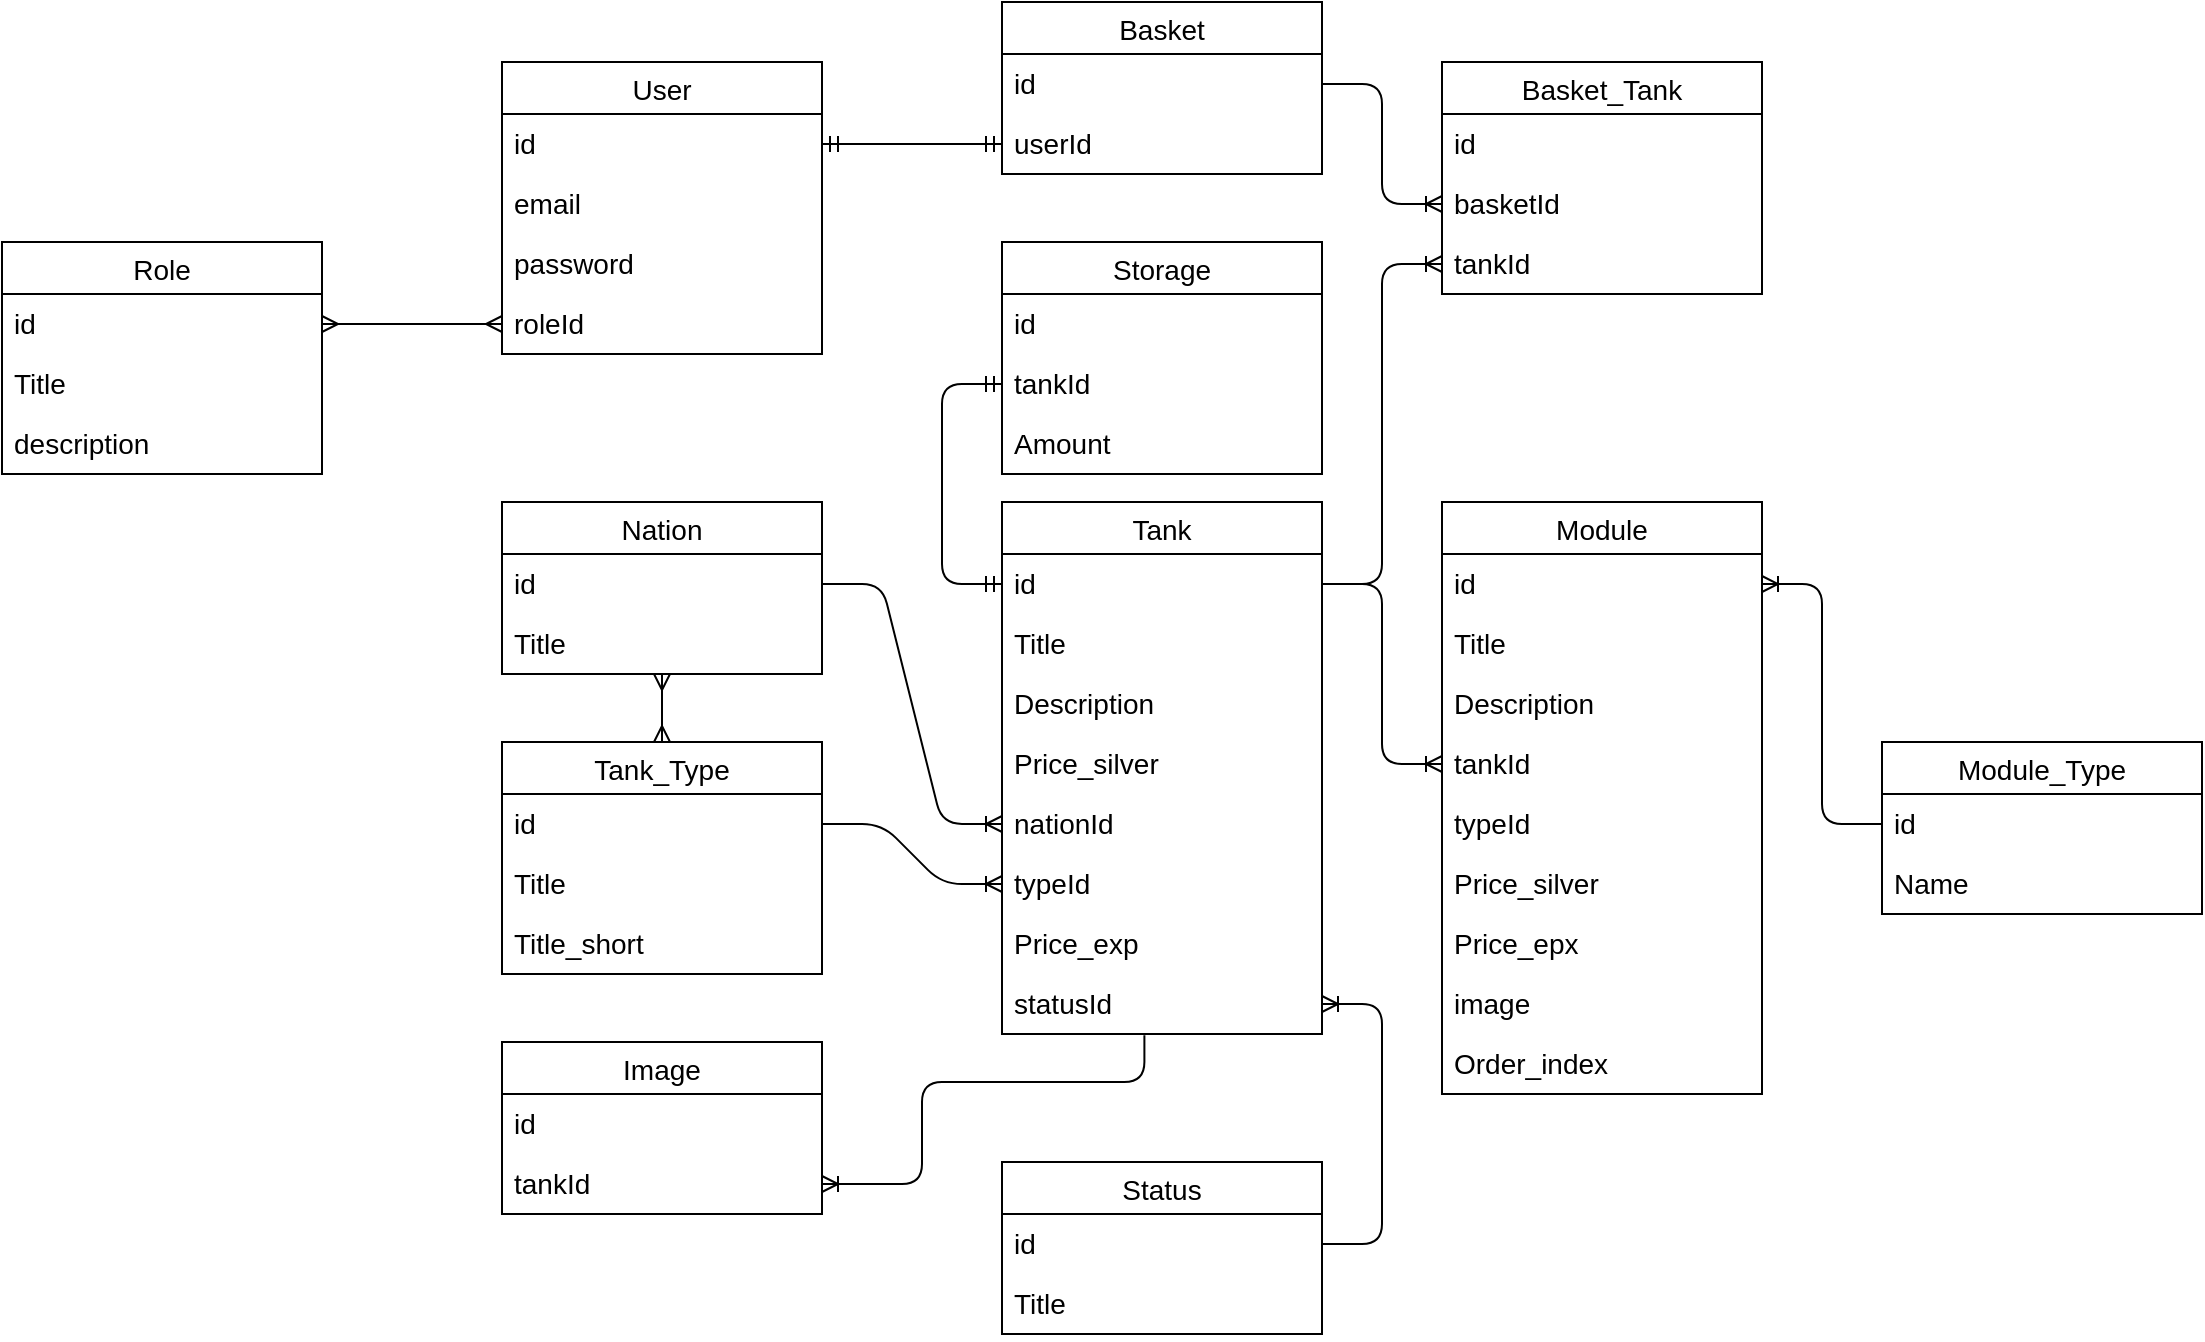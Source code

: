 <mxfile version="14.9.1" type="device"><diagram id="2UXG3l0TDdpCxVejeIA4" name="Страница 1"><mxGraphModel dx="1024" dy="655" grid="1" gridSize="10" guides="1" tooltips="1" connect="1" arrows="1" fold="1" page="0" pageScale="1" pageWidth="1169" pageHeight="827" math="0" shadow="0"><root><mxCell id="0"/><mxCell id="1" parent="0"/><mxCell id="XkkdWYoZgNeXIc9XYmZL-1" value="User" style="swimlane;fontStyle=0;childLayout=stackLayout;horizontal=1;startSize=26;horizontalStack=0;resizeParent=1;resizeParentMax=0;resizeLast=0;collapsible=1;marginBottom=0;align=center;fontSize=14;" vertex="1" parent="1"><mxGeometry x="440" y="280" width="160" height="146" as="geometry"/></mxCell><mxCell id="XkkdWYoZgNeXIc9XYmZL-2" value="id" style="text;strokeColor=none;fillColor=none;spacingLeft=4;spacingRight=4;overflow=hidden;rotatable=0;points=[[0,0.5],[1,0.5]];portConstraint=eastwest;fontSize=14;" vertex="1" parent="XkkdWYoZgNeXIc9XYmZL-1"><mxGeometry y="26" width="160" height="30" as="geometry"/></mxCell><mxCell id="XkkdWYoZgNeXIc9XYmZL-3" value="email" style="text;strokeColor=none;fillColor=none;spacingLeft=4;spacingRight=4;overflow=hidden;rotatable=0;points=[[0,0.5],[1,0.5]];portConstraint=eastwest;fontSize=14;" vertex="1" parent="XkkdWYoZgNeXIc9XYmZL-1"><mxGeometry y="56" width="160" height="30" as="geometry"/></mxCell><mxCell id="XkkdWYoZgNeXIc9XYmZL-4" value="password" style="text;strokeColor=none;fillColor=none;spacingLeft=4;spacingRight=4;overflow=hidden;rotatable=0;points=[[0,0.5],[1,0.5]];portConstraint=eastwest;fontSize=14;" vertex="1" parent="XkkdWYoZgNeXIc9XYmZL-1"><mxGeometry y="86" width="160" height="30" as="geometry"/></mxCell><mxCell id="XkkdWYoZgNeXIc9XYmZL-5" value="roleId" style="text;strokeColor=none;fillColor=none;spacingLeft=4;spacingRight=4;overflow=hidden;rotatable=0;points=[[0,0.5],[1,0.5]];portConstraint=eastwest;fontSize=14;" vertex="1" parent="XkkdWYoZgNeXIc9XYmZL-1"><mxGeometry y="116" width="160" height="30" as="geometry"/></mxCell><mxCell id="XkkdWYoZgNeXIc9XYmZL-6" value="Role" style="swimlane;fontStyle=0;childLayout=stackLayout;horizontal=1;startSize=26;horizontalStack=0;resizeParent=1;resizeParentMax=0;resizeLast=0;collapsible=1;marginBottom=0;align=center;fontSize=14;" vertex="1" parent="1"><mxGeometry x="190" y="370" width="160" height="116" as="geometry"/></mxCell><mxCell id="XkkdWYoZgNeXIc9XYmZL-7" value="id" style="text;strokeColor=none;fillColor=none;spacingLeft=4;spacingRight=4;overflow=hidden;rotatable=0;points=[[0,0.5],[1,0.5]];portConstraint=eastwest;fontSize=14;" vertex="1" parent="XkkdWYoZgNeXIc9XYmZL-6"><mxGeometry y="26" width="160" height="30" as="geometry"/></mxCell><mxCell id="XkkdWYoZgNeXIc9XYmZL-8" value="Title" style="text;strokeColor=none;fillColor=none;spacingLeft=4;spacingRight=4;overflow=hidden;rotatable=0;points=[[0,0.5],[1,0.5]];portConstraint=eastwest;fontSize=14;" vertex="1" parent="XkkdWYoZgNeXIc9XYmZL-6"><mxGeometry y="56" width="160" height="30" as="geometry"/></mxCell><mxCell id="XkkdWYoZgNeXIc9XYmZL-9" value="description" style="text;strokeColor=none;fillColor=none;spacingLeft=4;spacingRight=4;overflow=hidden;rotatable=0;points=[[0,0.5],[1,0.5]];portConstraint=eastwest;fontSize=14;" vertex="1" parent="XkkdWYoZgNeXIc9XYmZL-6"><mxGeometry y="86" width="160" height="30" as="geometry"/></mxCell><mxCell id="XkkdWYoZgNeXIc9XYmZL-10" value="" style="edgeStyle=entityRelationEdgeStyle;fontSize=12;html=1;endArrow=ERmany;startArrow=ERmany;exitX=1;exitY=0.5;exitDx=0;exitDy=0;entryX=0;entryY=0.5;entryDx=0;entryDy=0;" edge="1" parent="1" source="XkkdWYoZgNeXIc9XYmZL-7" target="XkkdWYoZgNeXIc9XYmZL-5"><mxGeometry width="100" height="100" relative="1" as="geometry"><mxPoint x="470" y="390" as="sourcePoint"/><mxPoint x="570" y="290" as="targetPoint"/></mxGeometry></mxCell><mxCell id="XkkdWYoZgNeXIc9XYmZL-11" value="Basket" style="swimlane;fontStyle=0;childLayout=stackLayout;horizontal=1;startSize=26;horizontalStack=0;resizeParent=1;resizeParentMax=0;resizeLast=0;collapsible=1;marginBottom=0;align=center;fontSize=14;" vertex="1" parent="1"><mxGeometry x="690" y="250" width="160" height="86" as="geometry"/></mxCell><mxCell id="XkkdWYoZgNeXIc9XYmZL-12" value="id" style="text;strokeColor=none;fillColor=none;spacingLeft=4;spacingRight=4;overflow=hidden;rotatable=0;points=[[0,0.5],[1,0.5]];portConstraint=eastwest;fontSize=14;" vertex="1" parent="XkkdWYoZgNeXIc9XYmZL-11"><mxGeometry y="26" width="160" height="30" as="geometry"/></mxCell><mxCell id="XkkdWYoZgNeXIc9XYmZL-13" value="userId" style="text;strokeColor=none;fillColor=none;spacingLeft=4;spacingRight=4;overflow=hidden;rotatable=0;points=[[0,0.5],[1,0.5]];portConstraint=eastwest;fontSize=14;" vertex="1" parent="XkkdWYoZgNeXIc9XYmZL-11"><mxGeometry y="56" width="160" height="30" as="geometry"/></mxCell><mxCell id="XkkdWYoZgNeXIc9XYmZL-15" value="" style="edgeStyle=entityRelationEdgeStyle;fontSize=12;html=1;endArrow=ERmandOne;startArrow=ERmandOne;entryX=0;entryY=0.5;entryDx=0;entryDy=0;exitX=1;exitY=0.5;exitDx=0;exitDy=0;" edge="1" parent="1" source="XkkdWYoZgNeXIc9XYmZL-2" target="XkkdWYoZgNeXIc9XYmZL-13"><mxGeometry width="100" height="100" relative="1" as="geometry"><mxPoint x="470" y="390" as="sourcePoint"/><mxPoint x="570" y="290" as="targetPoint"/></mxGeometry></mxCell><mxCell id="XkkdWYoZgNeXIc9XYmZL-16" value="Tank" style="swimlane;fontStyle=0;childLayout=stackLayout;horizontal=1;startSize=26;horizontalStack=0;resizeParent=1;resizeParentMax=0;resizeLast=0;collapsible=1;marginBottom=0;align=center;fontSize=14;" vertex="1" parent="1"><mxGeometry x="690" y="500" width="160" height="266" as="geometry"/></mxCell><mxCell id="XkkdWYoZgNeXIc9XYmZL-17" value="id" style="text;strokeColor=none;fillColor=none;spacingLeft=4;spacingRight=4;overflow=hidden;rotatable=0;points=[[0,0.5],[1,0.5]];portConstraint=eastwest;fontSize=14;" vertex="1" parent="XkkdWYoZgNeXIc9XYmZL-16"><mxGeometry y="26" width="160" height="30" as="geometry"/></mxCell><mxCell id="XkkdWYoZgNeXIc9XYmZL-18" value="Title" style="text;strokeColor=none;fillColor=none;spacingLeft=4;spacingRight=4;overflow=hidden;rotatable=0;points=[[0,0.5],[1,0.5]];portConstraint=eastwest;fontSize=14;" vertex="1" parent="XkkdWYoZgNeXIc9XYmZL-16"><mxGeometry y="56" width="160" height="30" as="geometry"/></mxCell><mxCell id="XkkdWYoZgNeXIc9XYmZL-19" value="Description" style="text;strokeColor=none;fillColor=none;spacingLeft=4;spacingRight=4;overflow=hidden;rotatable=0;points=[[0,0.5],[1,0.5]];portConstraint=eastwest;fontSize=14;" vertex="1" parent="XkkdWYoZgNeXIc9XYmZL-16"><mxGeometry y="86" width="160" height="30" as="geometry"/></mxCell><mxCell id="XkkdWYoZgNeXIc9XYmZL-20" value="Price_silver" style="text;strokeColor=none;fillColor=none;spacingLeft=4;spacingRight=4;overflow=hidden;rotatable=0;points=[[0,0.5],[1,0.5]];portConstraint=eastwest;fontSize=14;" vertex="1" parent="XkkdWYoZgNeXIc9XYmZL-16"><mxGeometry y="116" width="160" height="30" as="geometry"/></mxCell><mxCell id="XkkdWYoZgNeXIc9XYmZL-21" value="nationId" style="text;strokeColor=none;fillColor=none;spacingLeft=4;spacingRight=4;overflow=hidden;rotatable=0;points=[[0,0.5],[1,0.5]];portConstraint=eastwest;fontSize=14;" vertex="1" parent="XkkdWYoZgNeXIc9XYmZL-16"><mxGeometry y="146" width="160" height="30" as="geometry"/></mxCell><mxCell id="XkkdWYoZgNeXIc9XYmZL-22" value="typeId" style="text;strokeColor=none;fillColor=none;spacingLeft=4;spacingRight=4;overflow=hidden;rotatable=0;points=[[0,0.5],[1,0.5]];portConstraint=eastwest;fontSize=14;" vertex="1" parent="XkkdWYoZgNeXIc9XYmZL-16"><mxGeometry y="176" width="160" height="30" as="geometry"/></mxCell><mxCell id="XkkdWYoZgNeXIc9XYmZL-58" value="Price_exp" style="text;strokeColor=none;fillColor=none;spacingLeft=4;spacingRight=4;overflow=hidden;rotatable=0;points=[[0,0.5],[1,0.5]];portConstraint=eastwest;fontSize=14;" vertex="1" parent="XkkdWYoZgNeXIc9XYmZL-16"><mxGeometry y="206" width="160" height="30" as="geometry"/></mxCell><mxCell id="XkkdWYoZgNeXIc9XYmZL-70" value="statusId" style="text;strokeColor=none;fillColor=none;spacingLeft=4;spacingRight=4;overflow=hidden;rotatable=0;points=[[0,0.5],[1,0.5]];portConstraint=eastwest;fontSize=14;" vertex="1" parent="XkkdWYoZgNeXIc9XYmZL-16"><mxGeometry y="236" width="160" height="30" as="geometry"/></mxCell><mxCell id="XkkdWYoZgNeXIc9XYmZL-24" value="Image" style="swimlane;fontStyle=0;childLayout=stackLayout;horizontal=1;startSize=26;horizontalStack=0;resizeParent=1;resizeParentMax=0;resizeLast=0;collapsible=1;marginBottom=0;align=center;fontSize=14;" vertex="1" parent="1"><mxGeometry x="440" y="770" width="160" height="86" as="geometry"/></mxCell><mxCell id="XkkdWYoZgNeXIc9XYmZL-25" value="id" style="text;strokeColor=none;fillColor=none;spacingLeft=4;spacingRight=4;overflow=hidden;rotatable=0;points=[[0,0.5],[1,0.5]];portConstraint=eastwest;fontSize=14;" vertex="1" parent="XkkdWYoZgNeXIc9XYmZL-24"><mxGeometry y="26" width="160" height="30" as="geometry"/></mxCell><mxCell id="XkkdWYoZgNeXIc9XYmZL-26" value="tankId" style="text;strokeColor=none;fillColor=none;spacingLeft=4;spacingRight=4;overflow=hidden;rotatable=0;points=[[0,0.5],[1,0.5]];portConstraint=eastwest;fontSize=14;" vertex="1" parent="XkkdWYoZgNeXIc9XYmZL-24"><mxGeometry y="56" width="160" height="30" as="geometry"/></mxCell><mxCell id="XkkdWYoZgNeXIc9XYmZL-27" value="Nation" style="swimlane;fontStyle=0;childLayout=stackLayout;horizontal=1;startSize=26;horizontalStack=0;resizeParent=1;resizeParentMax=0;resizeLast=0;collapsible=1;marginBottom=0;align=center;fontSize=14;" vertex="1" parent="1"><mxGeometry x="440" y="500" width="160" height="86" as="geometry"/></mxCell><mxCell id="XkkdWYoZgNeXIc9XYmZL-28" value="id" style="text;strokeColor=none;fillColor=none;spacingLeft=4;spacingRight=4;overflow=hidden;rotatable=0;points=[[0,0.5],[1,0.5]];portConstraint=eastwest;fontSize=14;" vertex="1" parent="XkkdWYoZgNeXIc9XYmZL-27"><mxGeometry y="26" width="160" height="30" as="geometry"/></mxCell><mxCell id="XkkdWYoZgNeXIc9XYmZL-29" value="Title" style="text;strokeColor=none;fillColor=none;spacingLeft=4;spacingRight=4;overflow=hidden;rotatable=0;points=[[0,0.5],[1,0.5]];portConstraint=eastwest;fontSize=14;" vertex="1" parent="XkkdWYoZgNeXIc9XYmZL-27"><mxGeometry y="56" width="160" height="30" as="geometry"/></mxCell><mxCell id="XkkdWYoZgNeXIc9XYmZL-30" value="Tank_Type" style="swimlane;fontStyle=0;childLayout=stackLayout;horizontal=1;startSize=26;horizontalStack=0;resizeParent=1;resizeParentMax=0;resizeLast=0;collapsible=1;marginBottom=0;align=center;fontSize=14;" vertex="1" parent="1"><mxGeometry x="440" y="620" width="160" height="116" as="geometry"/></mxCell><mxCell id="XkkdWYoZgNeXIc9XYmZL-31" value="id" style="text;strokeColor=none;fillColor=none;spacingLeft=4;spacingRight=4;overflow=hidden;rotatable=0;points=[[0,0.5],[1,0.5]];portConstraint=eastwest;fontSize=14;" vertex="1" parent="XkkdWYoZgNeXIc9XYmZL-30"><mxGeometry y="26" width="160" height="30" as="geometry"/></mxCell><mxCell id="XkkdWYoZgNeXIc9XYmZL-32" value="Title" style="text;strokeColor=none;fillColor=none;spacingLeft=4;spacingRight=4;overflow=hidden;rotatable=0;points=[[0,0.5],[1,0.5]];portConstraint=eastwest;fontSize=14;" vertex="1" parent="XkkdWYoZgNeXIc9XYmZL-30"><mxGeometry y="56" width="160" height="30" as="geometry"/></mxCell><mxCell id="XkkdWYoZgNeXIc9XYmZL-45" value="Title_short" style="text;strokeColor=none;fillColor=none;spacingLeft=4;spacingRight=4;overflow=hidden;rotatable=0;points=[[0,0.5],[1,0.5]];portConstraint=eastwest;fontSize=14;" vertex="1" parent="XkkdWYoZgNeXIc9XYmZL-30"><mxGeometry y="86" width="160" height="30" as="geometry"/></mxCell><mxCell id="XkkdWYoZgNeXIc9XYmZL-33" value="Basket_Tank" style="swimlane;fontStyle=0;childLayout=stackLayout;horizontal=1;startSize=26;horizontalStack=0;resizeParent=1;resizeParentMax=0;resizeLast=0;collapsible=1;marginBottom=0;align=center;fontSize=14;" vertex="1" parent="1"><mxGeometry x="910" y="280" width="160" height="116" as="geometry"/></mxCell><mxCell id="XkkdWYoZgNeXIc9XYmZL-34" value="id" style="text;strokeColor=none;fillColor=none;spacingLeft=4;spacingRight=4;overflow=hidden;rotatable=0;points=[[0,0.5],[1,0.5]];portConstraint=eastwest;fontSize=14;" vertex="1" parent="XkkdWYoZgNeXIc9XYmZL-33"><mxGeometry y="26" width="160" height="30" as="geometry"/></mxCell><mxCell id="XkkdWYoZgNeXIc9XYmZL-51" value="basketId" style="text;strokeColor=none;fillColor=none;spacingLeft=4;spacingRight=4;overflow=hidden;rotatable=0;points=[[0,0.5],[1,0.5]];portConstraint=eastwest;fontSize=14;" vertex="1" parent="XkkdWYoZgNeXIc9XYmZL-33"><mxGeometry y="56" width="160" height="30" as="geometry"/></mxCell><mxCell id="XkkdWYoZgNeXIc9XYmZL-35" value="tankId" style="text;strokeColor=none;fillColor=none;spacingLeft=4;spacingRight=4;overflow=hidden;rotatable=0;points=[[0,0.5],[1,0.5]];portConstraint=eastwest;fontSize=14;" vertex="1" parent="XkkdWYoZgNeXIc9XYmZL-33"><mxGeometry y="86" width="160" height="30" as="geometry"/></mxCell><mxCell id="XkkdWYoZgNeXIc9XYmZL-36" value="Module" style="swimlane;fontStyle=0;childLayout=stackLayout;horizontal=1;startSize=26;horizontalStack=0;resizeParent=1;resizeParentMax=0;resizeLast=0;collapsible=1;marginBottom=0;align=center;fontSize=14;" vertex="1" parent="1"><mxGeometry x="910" y="500" width="160" height="296" as="geometry"/></mxCell><mxCell id="XkkdWYoZgNeXIc9XYmZL-37" value="id" style="text;strokeColor=none;fillColor=none;spacingLeft=4;spacingRight=4;overflow=hidden;rotatable=0;points=[[0,0.5],[1,0.5]];portConstraint=eastwest;fontSize=14;" vertex="1" parent="XkkdWYoZgNeXIc9XYmZL-36"><mxGeometry y="26" width="160" height="30" as="geometry"/></mxCell><mxCell id="XkkdWYoZgNeXIc9XYmZL-38" value="Title" style="text;strokeColor=none;fillColor=none;spacingLeft=4;spacingRight=4;overflow=hidden;rotatable=0;points=[[0,0.5],[1,0.5]];portConstraint=eastwest;fontSize=14;" vertex="1" parent="XkkdWYoZgNeXIc9XYmZL-36"><mxGeometry y="56" width="160" height="30" as="geometry"/></mxCell><mxCell id="XkkdWYoZgNeXIc9XYmZL-56" value="Description" style="text;strokeColor=none;fillColor=none;spacingLeft=4;spacingRight=4;overflow=hidden;rotatable=0;points=[[0,0.5],[1,0.5]];portConstraint=eastwest;fontSize=14;" vertex="1" parent="XkkdWYoZgNeXIc9XYmZL-36"><mxGeometry y="86" width="160" height="30" as="geometry"/></mxCell><mxCell id="XkkdWYoZgNeXIc9XYmZL-64" value="tankId" style="text;strokeColor=none;fillColor=none;spacingLeft=4;spacingRight=4;overflow=hidden;rotatable=0;points=[[0,0.5],[1,0.5]];portConstraint=eastwest;fontSize=14;" vertex="1" parent="XkkdWYoZgNeXIc9XYmZL-36"><mxGeometry y="116" width="160" height="30" as="geometry"/></mxCell><mxCell id="XkkdWYoZgNeXIc9XYmZL-57" value="typeId" style="text;strokeColor=none;fillColor=none;spacingLeft=4;spacingRight=4;overflow=hidden;rotatable=0;points=[[0,0.5],[1,0.5]];portConstraint=eastwest;fontSize=14;" vertex="1" parent="XkkdWYoZgNeXIc9XYmZL-36"><mxGeometry y="146" width="160" height="30" as="geometry"/></mxCell><mxCell id="XkkdWYoZgNeXIc9XYmZL-59" value="Price_silver" style="text;strokeColor=none;fillColor=none;spacingLeft=4;spacingRight=4;overflow=hidden;rotatable=0;points=[[0,0.5],[1,0.5]];portConstraint=eastwest;fontSize=14;" vertex="1" parent="XkkdWYoZgNeXIc9XYmZL-36"><mxGeometry y="176" width="160" height="30" as="geometry"/></mxCell><mxCell id="XkkdWYoZgNeXIc9XYmZL-60" value="Price_epx" style="text;strokeColor=none;fillColor=none;spacingLeft=4;spacingRight=4;overflow=hidden;rotatable=0;points=[[0,0.5],[1,0.5]];portConstraint=eastwest;fontSize=14;" vertex="1" parent="XkkdWYoZgNeXIc9XYmZL-36"><mxGeometry y="206" width="160" height="30" as="geometry"/></mxCell><mxCell id="XkkdWYoZgNeXIc9XYmZL-62" value="image" style="text;strokeColor=none;fillColor=none;spacingLeft=4;spacingRight=4;overflow=hidden;rotatable=0;points=[[0,0.5],[1,0.5]];portConstraint=eastwest;fontSize=14;" vertex="1" parent="XkkdWYoZgNeXIc9XYmZL-36"><mxGeometry y="236" width="160" height="30" as="geometry"/></mxCell><mxCell id="XkkdWYoZgNeXIc9XYmZL-66" value="Order_index" style="text;strokeColor=none;fillColor=none;spacingLeft=4;spacingRight=4;overflow=hidden;rotatable=0;points=[[0,0.5],[1,0.5]];portConstraint=eastwest;fontSize=14;" vertex="1" parent="XkkdWYoZgNeXIc9XYmZL-36"><mxGeometry y="266" width="160" height="30" as="geometry"/></mxCell><mxCell id="XkkdWYoZgNeXIc9XYmZL-39" value="Module_Type" style="swimlane;fontStyle=0;childLayout=stackLayout;horizontal=1;startSize=26;horizontalStack=0;resizeParent=1;resizeParentMax=0;resizeLast=0;collapsible=1;marginBottom=0;align=center;fontSize=14;" vertex="1" parent="1"><mxGeometry x="1130" y="620" width="160" height="86" as="geometry"/></mxCell><mxCell id="XkkdWYoZgNeXIc9XYmZL-40" value="id" style="text;strokeColor=none;fillColor=none;spacingLeft=4;spacingRight=4;overflow=hidden;rotatable=0;points=[[0,0.5],[1,0.5]];portConstraint=eastwest;fontSize=14;" vertex="1" parent="XkkdWYoZgNeXIc9XYmZL-39"><mxGeometry y="26" width="160" height="30" as="geometry"/></mxCell><mxCell id="XkkdWYoZgNeXIc9XYmZL-41" value="Name" style="text;strokeColor=none;fillColor=none;spacingLeft=4;spacingRight=4;overflow=hidden;rotatable=0;points=[[0,0.5],[1,0.5]];portConstraint=eastwest;fontSize=14;" vertex="1" parent="XkkdWYoZgNeXIc9XYmZL-39"><mxGeometry y="56" width="160" height="30" as="geometry"/></mxCell><mxCell id="XkkdWYoZgNeXIc9XYmZL-44" value="" style="edgeStyle=orthogonalEdgeStyle;fontSize=12;html=1;endArrow=ERoneToMany;entryX=1;entryY=0.5;entryDx=0;entryDy=0;exitX=0.445;exitY=1.02;exitDx=0;exitDy=0;exitPerimeter=0;" edge="1" parent="1" source="XkkdWYoZgNeXIc9XYmZL-70" target="XkkdWYoZgNeXIc9XYmZL-26"><mxGeometry width="100" height="100" relative="1" as="geometry"><mxPoint x="762" y="790" as="sourcePoint"/><mxPoint x="800" y="650" as="targetPoint"/><Array as="points"><mxPoint x="761" y="790"/><mxPoint x="650" y="790"/><mxPoint x="650" y="841"/></Array></mxGeometry></mxCell><mxCell id="XkkdWYoZgNeXIc9XYmZL-49" value="" style="edgeStyle=entityRelationEdgeStyle;fontSize=12;html=1;endArrow=ERoneToMany;exitX=1;exitY=0.5;exitDx=0;exitDy=0;entryX=0;entryY=0.5;entryDx=0;entryDy=0;" edge="1" parent="1" source="XkkdWYoZgNeXIc9XYmZL-31" target="XkkdWYoZgNeXIc9XYmZL-22"><mxGeometry width="100" height="100" relative="1" as="geometry"><mxPoint x="700" y="750" as="sourcePoint"/><mxPoint x="800" y="650" as="targetPoint"/></mxGeometry></mxCell><mxCell id="XkkdWYoZgNeXIc9XYmZL-50" value="" style="edgeStyle=entityRelationEdgeStyle;fontSize=12;html=1;endArrow=ERoneToMany;exitX=1;exitY=0.5;exitDx=0;exitDy=0;entryX=0;entryY=0.5;entryDx=0;entryDy=0;" edge="1" parent="1" source="XkkdWYoZgNeXIc9XYmZL-28" target="XkkdWYoZgNeXIc9XYmZL-21"><mxGeometry width="100" height="100" relative="1" as="geometry"><mxPoint x="700" y="650" as="sourcePoint"/><mxPoint x="800" y="550" as="targetPoint"/></mxGeometry></mxCell><mxCell id="XkkdWYoZgNeXIc9XYmZL-52" value="" style="edgeStyle=entityRelationEdgeStyle;fontSize=12;html=1;endArrow=ERoneToMany;exitX=1;exitY=0.5;exitDx=0;exitDy=0;entryX=0;entryY=0.5;entryDx=0;entryDy=0;" edge="1" parent="1" source="XkkdWYoZgNeXIc9XYmZL-12" target="XkkdWYoZgNeXIc9XYmZL-51"><mxGeometry width="100" height="100" relative="1" as="geometry"><mxPoint x="700" y="490" as="sourcePoint"/><mxPoint x="800" y="390" as="targetPoint"/></mxGeometry></mxCell><mxCell id="XkkdWYoZgNeXIc9XYmZL-54" value="" style="fontSize=12;html=1;endArrow=ERmany;startArrow=ERmany;entryX=0.5;entryY=0;entryDx=0;entryDy=0;" edge="1" parent="1" source="XkkdWYoZgNeXIc9XYmZL-29" target="XkkdWYoZgNeXIc9XYmZL-30"><mxGeometry width="100" height="100" relative="1" as="geometry"><mxPoint x="460" y="600" as="sourcePoint"/><mxPoint x="800" y="460" as="targetPoint"/></mxGeometry></mxCell><mxCell id="XkkdWYoZgNeXIc9XYmZL-65" value="" style="edgeStyle=entityRelationEdgeStyle;fontSize=12;html=1;endArrow=ERoneToMany;entryX=0;entryY=0.5;entryDx=0;entryDy=0;exitX=1;exitY=0.5;exitDx=0;exitDy=0;" edge="1" parent="1" source="XkkdWYoZgNeXIc9XYmZL-17" target="XkkdWYoZgNeXIc9XYmZL-64"><mxGeometry width="100" height="100" relative="1" as="geometry"><mxPoint x="770" y="620" as="sourcePoint"/><mxPoint x="870" y="520" as="targetPoint"/></mxGeometry></mxCell><mxCell id="XkkdWYoZgNeXIc9XYmZL-67" value="" style="edgeStyle=entityRelationEdgeStyle;fontSize=12;html=1;endArrow=ERoneToMany;exitX=0;exitY=0.5;exitDx=0;exitDy=0;entryX=1;entryY=0.5;entryDx=0;entryDy=0;" edge="1" parent="1" source="XkkdWYoZgNeXIc9XYmZL-40" target="XkkdWYoZgNeXIc9XYmZL-37"><mxGeometry width="100" height="100" relative="1" as="geometry"><mxPoint x="770" y="620" as="sourcePoint"/><mxPoint x="870" y="520" as="targetPoint"/></mxGeometry></mxCell><mxCell id="XkkdWYoZgNeXIc9XYmZL-71" value="Status" style="swimlane;fontStyle=0;childLayout=stackLayout;horizontal=1;startSize=26;horizontalStack=0;resizeParent=1;resizeParentMax=0;resizeLast=0;collapsible=1;marginBottom=0;align=center;fontSize=14;" vertex="1" parent="1"><mxGeometry x="690" y="830" width="160" height="86" as="geometry"/></mxCell><mxCell id="XkkdWYoZgNeXIc9XYmZL-72" value="id" style="text;strokeColor=none;fillColor=none;spacingLeft=4;spacingRight=4;overflow=hidden;rotatable=0;points=[[0,0.5],[1,0.5]];portConstraint=eastwest;fontSize=14;" vertex="1" parent="XkkdWYoZgNeXIc9XYmZL-71"><mxGeometry y="26" width="160" height="30" as="geometry"/></mxCell><mxCell id="XkkdWYoZgNeXIc9XYmZL-73" value="Title" style="text;strokeColor=none;fillColor=none;spacingLeft=4;spacingRight=4;overflow=hidden;rotatable=0;points=[[0,0.5],[1,0.5]];portConstraint=eastwest;fontSize=14;" vertex="1" parent="XkkdWYoZgNeXIc9XYmZL-71"><mxGeometry y="56" width="160" height="30" as="geometry"/></mxCell><mxCell id="XkkdWYoZgNeXIc9XYmZL-74" value="" style="edgeStyle=entityRelationEdgeStyle;fontSize=12;html=1;endArrow=ERoneToMany;exitX=1;exitY=0.5;exitDx=0;exitDy=0;entryX=1;entryY=0.5;entryDx=0;entryDy=0;" edge="1" parent="1" source="XkkdWYoZgNeXIc9XYmZL-72" target="XkkdWYoZgNeXIc9XYmZL-70"><mxGeometry width="100" height="100" relative="1" as="geometry"><mxPoint x="770" y="780" as="sourcePoint"/><mxPoint x="870" y="680" as="targetPoint"/></mxGeometry></mxCell><mxCell id="XkkdWYoZgNeXIc9XYmZL-75" value="" style="edgeStyle=entityRelationEdgeStyle;fontSize=12;html=1;endArrow=ERoneToMany;exitX=1;exitY=0.5;exitDx=0;exitDy=0;entryX=0;entryY=0.5;entryDx=0;entryDy=0;" edge="1" parent="1" source="XkkdWYoZgNeXIc9XYmZL-17" target="XkkdWYoZgNeXIc9XYmZL-35"><mxGeometry width="100" height="100" relative="1" as="geometry"><mxPoint x="770" y="590" as="sourcePoint"/><mxPoint x="870" y="490" as="targetPoint"/></mxGeometry></mxCell><mxCell id="XkkdWYoZgNeXIc9XYmZL-76" value="Storage" style="swimlane;fontStyle=0;childLayout=stackLayout;horizontal=1;startSize=26;horizontalStack=0;resizeParent=1;resizeParentMax=0;resizeLast=0;collapsible=1;marginBottom=0;align=center;fontSize=14;" vertex="1" parent="1"><mxGeometry x="690" y="370" width="160" height="116" as="geometry"/></mxCell><mxCell id="XkkdWYoZgNeXIc9XYmZL-77" value="id" style="text;strokeColor=none;fillColor=none;spacingLeft=4;spacingRight=4;overflow=hidden;rotatable=0;points=[[0,0.5],[1,0.5]];portConstraint=eastwest;fontSize=14;" vertex="1" parent="XkkdWYoZgNeXIc9XYmZL-76"><mxGeometry y="26" width="160" height="30" as="geometry"/></mxCell><mxCell id="XkkdWYoZgNeXIc9XYmZL-78" value="tankId" style="text;strokeColor=none;fillColor=none;spacingLeft=4;spacingRight=4;overflow=hidden;rotatable=0;points=[[0,0.5],[1,0.5]];portConstraint=eastwest;fontSize=14;" vertex="1" parent="XkkdWYoZgNeXIc9XYmZL-76"><mxGeometry y="56" width="160" height="30" as="geometry"/></mxCell><mxCell id="XkkdWYoZgNeXIc9XYmZL-79" value="Amount" style="text;strokeColor=none;fillColor=none;spacingLeft=4;spacingRight=4;overflow=hidden;rotatable=0;points=[[0,0.5],[1,0.5]];portConstraint=eastwest;fontSize=14;" vertex="1" parent="XkkdWYoZgNeXIc9XYmZL-76"><mxGeometry y="86" width="160" height="30" as="geometry"/></mxCell><mxCell id="XkkdWYoZgNeXIc9XYmZL-81" value="" style="edgeStyle=orthogonalEdgeStyle;fontSize=12;html=1;endArrow=ERmandOne;startArrow=ERmandOne;exitX=0;exitY=0.5;exitDx=0;exitDy=0;entryX=0;entryY=0.5;entryDx=0;entryDy=0;" edge="1" parent="1" source="XkkdWYoZgNeXIc9XYmZL-17" target="XkkdWYoZgNeXIc9XYmZL-78"><mxGeometry width="100" height="100" relative="1" as="geometry"><mxPoint x="770" y="590" as="sourcePoint"/><mxPoint x="870" y="490" as="targetPoint"/><Array as="points"><mxPoint x="660" y="541"/><mxPoint x="660" y="441"/></Array></mxGeometry></mxCell></root></mxGraphModel></diagram></mxfile>